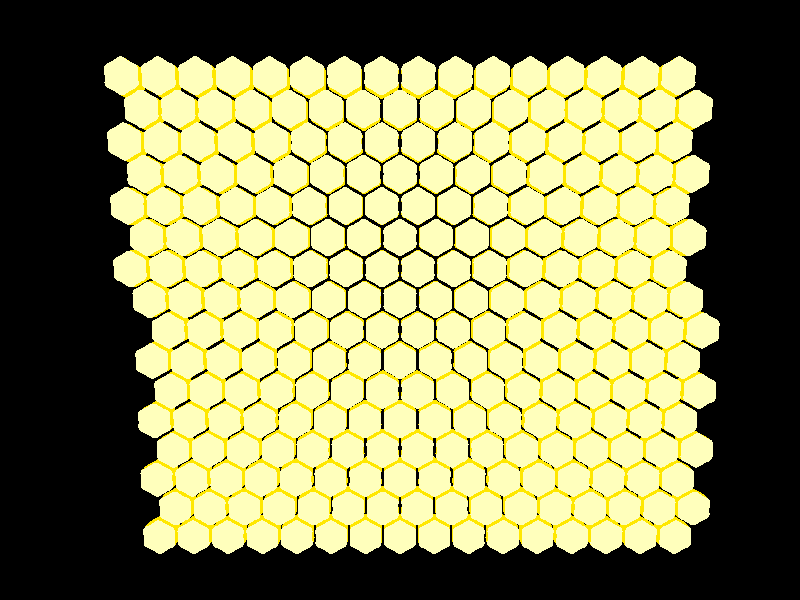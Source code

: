 // Persistence of Vision Ray Tracer Scene Description File
// Persistence of Vision Ray Tracer Scene Description File
// File: Honeycomb.pov

#version 3.6; // current version is 3.8

/* 
Information on Pov-Ray:
 
My personal introduction into Pov-Ray was the excellent book "3D-Welten, professionelle Animationen und fotorealistische Grafiken mit Raytracing" from 
Toni Lama by Carl Hanser Verlag München Wien, 2004. Apart of that I recommend the Pov-Ray-homepage (http://www.povray.org).

Further information on Pov-Ray can be found at https://sus.ziti.uni-heidelberg.de/Lehre/WS2021_Tools/POVRAY/POVRAY_PeterFischer.pdf,  
https://wiki.povray.org/content/Main_Page, https://de.wikibooks.org/wiki/Raytracing_mit_POV-Ray or, in german language, here: https://www.f-lohmueller.de/pov_tut/pov__ger.htm
*/ 
 
/*
---------------------------------------------------Modeling approach---------------------------------------------- 

This file is made to demonstrate my approach for gemerating cellular structures in Pov-Ray. As a simple model a honeycomb is used. 
Each cell of this honeycomb is produced from a blob where 6 peripheral spheres are substracted from one central sphere. 
Cells are then substracted from a larger mass to produce the honeycomb. 
*/ 
                

//-----------------------------------Scene settings (Camera, light, background)-------------------------------------------------

global_settings {
    assumed_gamma 1.0
    max_trace_level 5
}


#declare Cameraz = camera {
    location  <0, 1, 10>
    right     x*image_width/image_height
    look_at   <0, 0,  0>
}


camera {
    Cameraz
}



// create a regular point light source
light_source {
    0*x                  // light's position (translated below)
    color rgb <1,1,1>    // light's color
    translate <10, 10, 100>
}  




//---------------------------Objects-----------------------------------------------------------------

difference {  
    union{                                                         //A set of 8*8 blobs is generated
        #declare tickery = -8;
        #while (tickery < 8)
            #declare tickerx = -8;
            #while (tickerx < 8)
                blob {
                    threshold 0.7
                    sphere { 
                        < 0,   0,    0>, 1, 1 
                    }  
                    #declare ticker = 0;                            //Honeycomb cells are generated by substracting spheres from all 6 sides in the individual blobs
                    #while (ticker < 6)
                        sphere { 
                            <-0.6,  0, 0>, 0.425, -1
                            scale <1,1,1.4> 
                            rotate <0, 0, 60 * ticker>
                        } 
                    #declare ticker = ticker + 1;
                    #end
                translate <0.6*tickerx + 0.3 * mod(tickery,2), 0.6 * cos(radians(30))*tickery,  0>
                }
            #declare tickerx = tickerx + 1;
            #end
        #declare tickery = tickery + 1;
        #end
        pigment {
            color rgb <1,0.8,0.>     // solid color pigment
        }
    }
      box { 
        <-6, -5, 0>, <6, 5, 2>                                      //Part of the cells is removed for better viewing
        pigment {
            color rgb <1,1,0.5>     // solid color pigment
        }
    }  

} 

